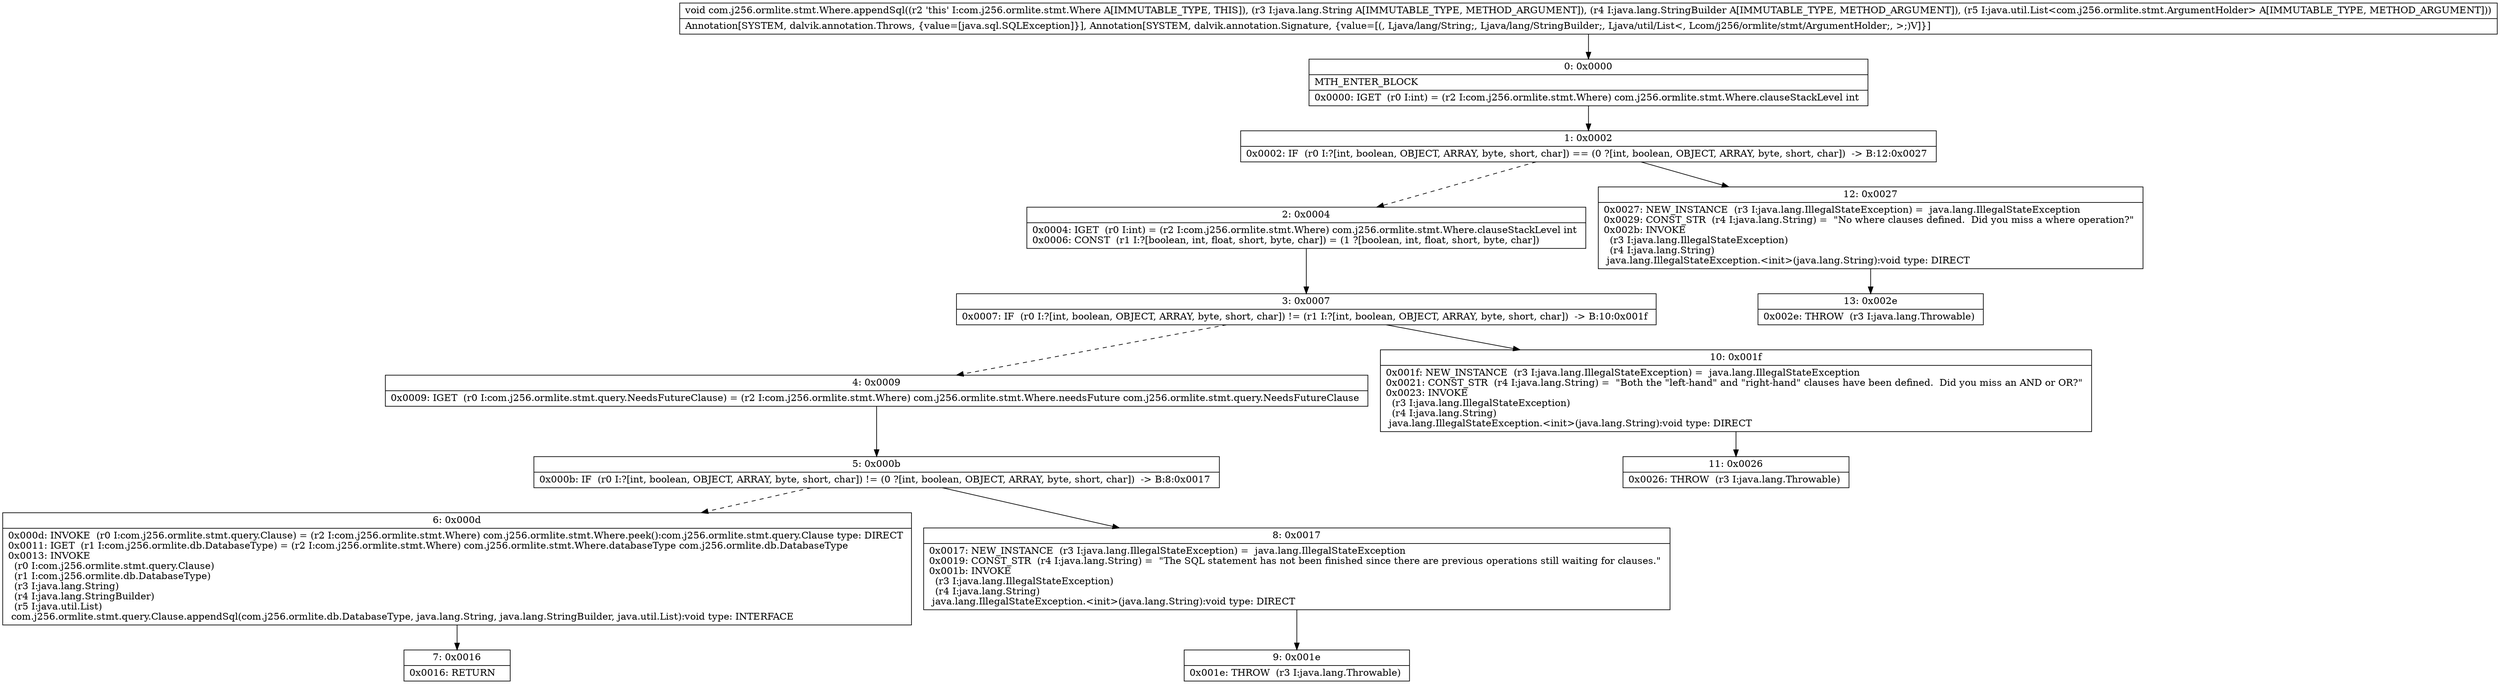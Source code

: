 digraph "CFG forcom.j256.ormlite.stmt.Where.appendSql(Ljava\/lang\/String;Ljava\/lang\/StringBuilder;Ljava\/util\/List;)V" {
Node_0 [shape=record,label="{0\:\ 0x0000|MTH_ENTER_BLOCK\l|0x0000: IGET  (r0 I:int) = (r2 I:com.j256.ormlite.stmt.Where) com.j256.ormlite.stmt.Where.clauseStackLevel int \l}"];
Node_1 [shape=record,label="{1\:\ 0x0002|0x0002: IF  (r0 I:?[int, boolean, OBJECT, ARRAY, byte, short, char]) == (0 ?[int, boolean, OBJECT, ARRAY, byte, short, char])  \-\> B:12:0x0027 \l}"];
Node_2 [shape=record,label="{2\:\ 0x0004|0x0004: IGET  (r0 I:int) = (r2 I:com.j256.ormlite.stmt.Where) com.j256.ormlite.stmt.Where.clauseStackLevel int \l0x0006: CONST  (r1 I:?[boolean, int, float, short, byte, char]) = (1 ?[boolean, int, float, short, byte, char]) \l}"];
Node_3 [shape=record,label="{3\:\ 0x0007|0x0007: IF  (r0 I:?[int, boolean, OBJECT, ARRAY, byte, short, char]) != (r1 I:?[int, boolean, OBJECT, ARRAY, byte, short, char])  \-\> B:10:0x001f \l}"];
Node_4 [shape=record,label="{4\:\ 0x0009|0x0009: IGET  (r0 I:com.j256.ormlite.stmt.query.NeedsFutureClause) = (r2 I:com.j256.ormlite.stmt.Where) com.j256.ormlite.stmt.Where.needsFuture com.j256.ormlite.stmt.query.NeedsFutureClause \l}"];
Node_5 [shape=record,label="{5\:\ 0x000b|0x000b: IF  (r0 I:?[int, boolean, OBJECT, ARRAY, byte, short, char]) != (0 ?[int, boolean, OBJECT, ARRAY, byte, short, char])  \-\> B:8:0x0017 \l}"];
Node_6 [shape=record,label="{6\:\ 0x000d|0x000d: INVOKE  (r0 I:com.j256.ormlite.stmt.query.Clause) = (r2 I:com.j256.ormlite.stmt.Where) com.j256.ormlite.stmt.Where.peek():com.j256.ormlite.stmt.query.Clause type: DIRECT \l0x0011: IGET  (r1 I:com.j256.ormlite.db.DatabaseType) = (r2 I:com.j256.ormlite.stmt.Where) com.j256.ormlite.stmt.Where.databaseType com.j256.ormlite.db.DatabaseType \l0x0013: INVOKE  \l  (r0 I:com.j256.ormlite.stmt.query.Clause)\l  (r1 I:com.j256.ormlite.db.DatabaseType)\l  (r3 I:java.lang.String)\l  (r4 I:java.lang.StringBuilder)\l  (r5 I:java.util.List)\l com.j256.ormlite.stmt.query.Clause.appendSql(com.j256.ormlite.db.DatabaseType, java.lang.String, java.lang.StringBuilder, java.util.List):void type: INTERFACE \l}"];
Node_7 [shape=record,label="{7\:\ 0x0016|0x0016: RETURN   \l}"];
Node_8 [shape=record,label="{8\:\ 0x0017|0x0017: NEW_INSTANCE  (r3 I:java.lang.IllegalStateException) =  java.lang.IllegalStateException \l0x0019: CONST_STR  (r4 I:java.lang.String) =  \"The SQL statement has not been finished since there are previous operations still waiting for clauses.\" \l0x001b: INVOKE  \l  (r3 I:java.lang.IllegalStateException)\l  (r4 I:java.lang.String)\l java.lang.IllegalStateException.\<init\>(java.lang.String):void type: DIRECT \l}"];
Node_9 [shape=record,label="{9\:\ 0x001e|0x001e: THROW  (r3 I:java.lang.Throwable) \l}"];
Node_10 [shape=record,label="{10\:\ 0x001f|0x001f: NEW_INSTANCE  (r3 I:java.lang.IllegalStateException) =  java.lang.IllegalStateException \l0x0021: CONST_STR  (r4 I:java.lang.String) =  \"Both the \"left\-hand\" and \"right\-hand\" clauses have been defined.  Did you miss an AND or OR?\" \l0x0023: INVOKE  \l  (r3 I:java.lang.IllegalStateException)\l  (r4 I:java.lang.String)\l java.lang.IllegalStateException.\<init\>(java.lang.String):void type: DIRECT \l}"];
Node_11 [shape=record,label="{11\:\ 0x0026|0x0026: THROW  (r3 I:java.lang.Throwable) \l}"];
Node_12 [shape=record,label="{12\:\ 0x0027|0x0027: NEW_INSTANCE  (r3 I:java.lang.IllegalStateException) =  java.lang.IllegalStateException \l0x0029: CONST_STR  (r4 I:java.lang.String) =  \"No where clauses defined.  Did you miss a where operation?\" \l0x002b: INVOKE  \l  (r3 I:java.lang.IllegalStateException)\l  (r4 I:java.lang.String)\l java.lang.IllegalStateException.\<init\>(java.lang.String):void type: DIRECT \l}"];
Node_13 [shape=record,label="{13\:\ 0x002e|0x002e: THROW  (r3 I:java.lang.Throwable) \l}"];
MethodNode[shape=record,label="{void com.j256.ormlite.stmt.Where.appendSql((r2 'this' I:com.j256.ormlite.stmt.Where A[IMMUTABLE_TYPE, THIS]), (r3 I:java.lang.String A[IMMUTABLE_TYPE, METHOD_ARGUMENT]), (r4 I:java.lang.StringBuilder A[IMMUTABLE_TYPE, METHOD_ARGUMENT]), (r5 I:java.util.List\<com.j256.ormlite.stmt.ArgumentHolder\> A[IMMUTABLE_TYPE, METHOD_ARGUMENT]))  | Annotation[SYSTEM, dalvik.annotation.Throws, \{value=[java.sql.SQLException]\}], Annotation[SYSTEM, dalvik.annotation.Signature, \{value=[(, Ljava\/lang\/String;, Ljava\/lang\/StringBuilder;, Ljava\/util\/List\<, Lcom\/j256\/ormlite\/stmt\/ArgumentHolder;, \>;)V]\}]\l}"];
MethodNode -> Node_0;
Node_0 -> Node_1;
Node_1 -> Node_2[style=dashed];
Node_1 -> Node_12;
Node_2 -> Node_3;
Node_3 -> Node_4[style=dashed];
Node_3 -> Node_10;
Node_4 -> Node_5;
Node_5 -> Node_6[style=dashed];
Node_5 -> Node_8;
Node_6 -> Node_7;
Node_8 -> Node_9;
Node_10 -> Node_11;
Node_12 -> Node_13;
}

